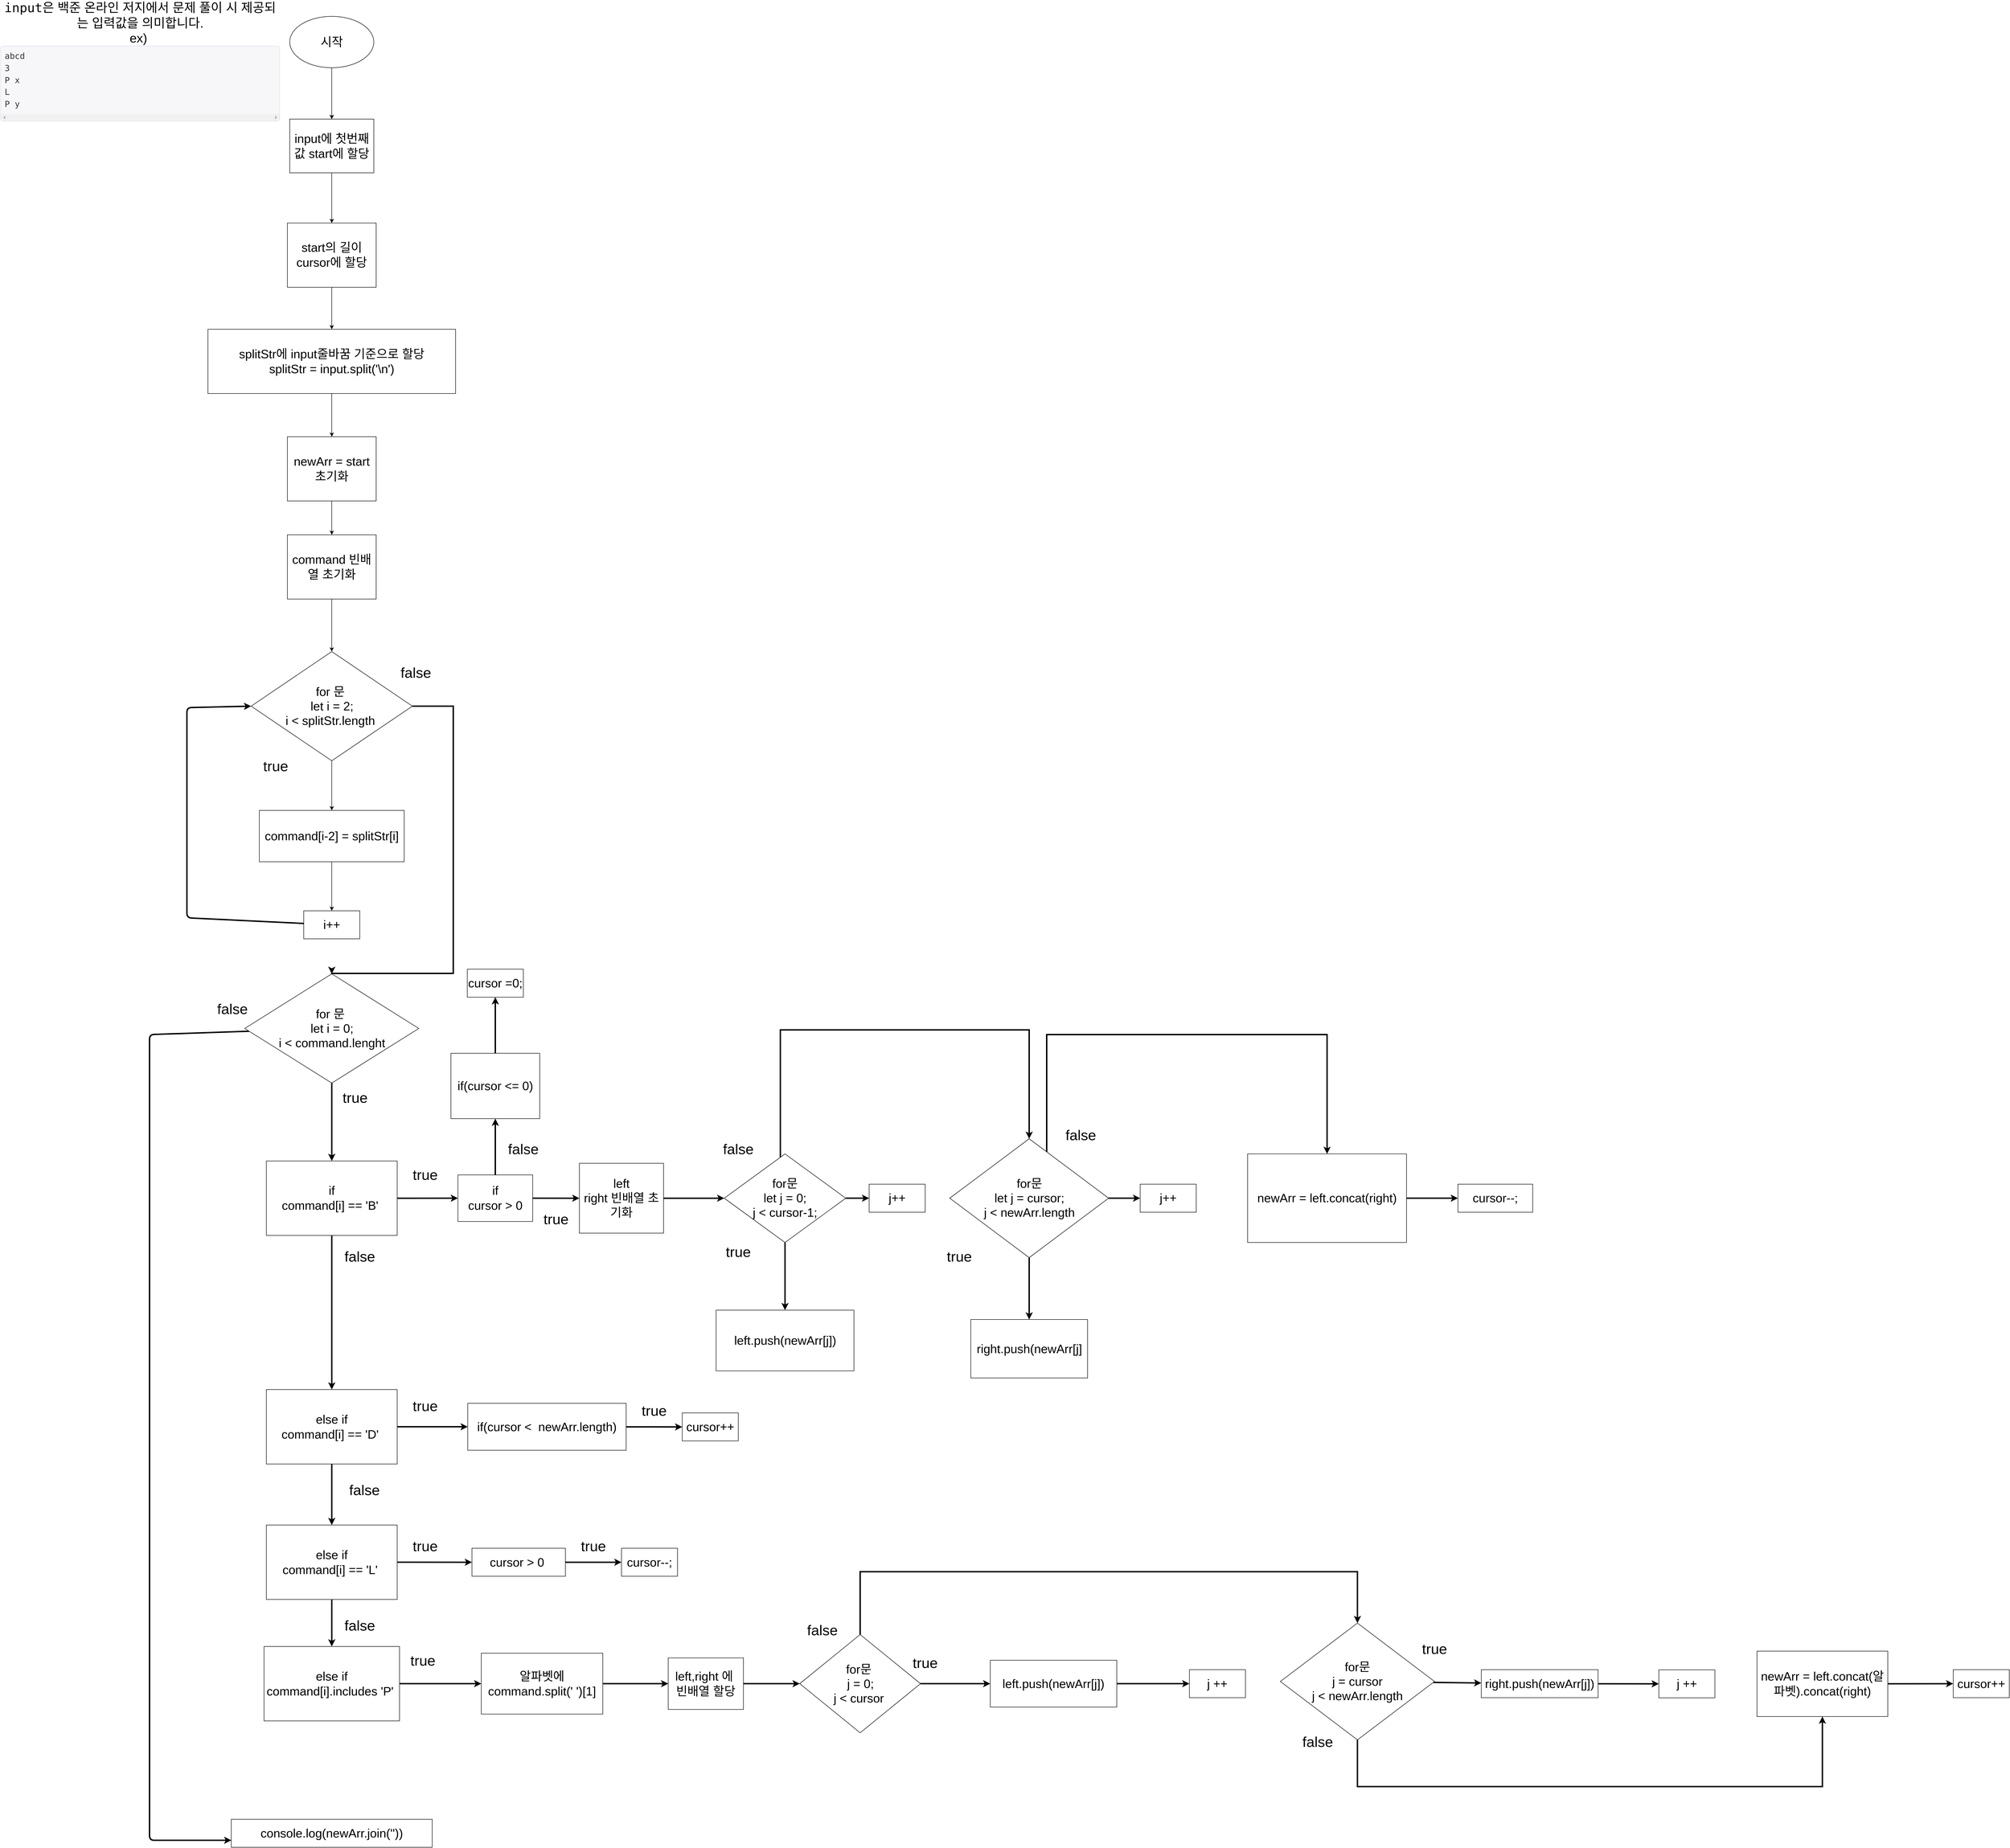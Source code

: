 <mxfile>
    <diagram id="gX0mblt6Y0v1ek5mQKAK" name="페이지-1">
        <mxGraphModel dx="4520" dy="3160" grid="1" gridSize="10" guides="1" tooltips="1" connect="1" arrows="1" fold="1" page="1" pageScale="1" pageWidth="3300" pageHeight="4681" background="#ffffff" math="0" shadow="0">
            <root>
                <mxCell id="0"/>
                <mxCell id="1" parent="0"/>
                <mxCell id="345" value="" style="edgeStyle=none;html=1;" edge="1" parent="1" source="347" target="349">
                    <mxGeometry relative="1" as="geometry"/>
                </mxCell>
                <mxCell id="346" style="edgeStyle=none;html=1;entryX=0.5;entryY=0;entryDx=0;entryDy=0;strokeColor=#000000;" edge="1" parent="1" source="347" target="349">
                    <mxGeometry relative="1" as="geometry"/>
                </mxCell>
                <mxCell id="347" value="시작" style="ellipse;whiteSpace=wrap;html=1;labelBorderColor=none;fontSize=26;fontColor=#000000;fillColor=#FFFFFF;strokeColor=#000000;" vertex="1" parent="1">
                    <mxGeometry x="840" y="140" width="180" height="110" as="geometry"/>
                </mxCell>
                <mxCell id="348" value="" style="edgeStyle=none;html=1;strokeColor=#000000;" edge="1" parent="1" source="349" target="351">
                    <mxGeometry relative="1" as="geometry"/>
                </mxCell>
                <mxCell id="349" value="input에 첫번째 값 start에 할당" style="whiteSpace=wrap;html=1;fontSize=26;fillColor=#FFFFFF;strokeColor=#000000;fontColor=#000000;labelBorderColor=none;" vertex="1" parent="1">
                    <mxGeometry x="840" y="360" width="180" height="115" as="geometry"/>
                </mxCell>
                <mxCell id="350" style="edgeStyle=none;html=1;entryX=0.5;entryY=0;entryDx=0;entryDy=0;strokeColor=#000000;" edge="1" parent="1" source="351" target="353">
                    <mxGeometry relative="1" as="geometry"/>
                </mxCell>
                <mxCell id="351" value="start의 길이 cursor에 할당" style="whiteSpace=wrap;html=1;fontSize=26;fillColor=#FFFFFF;strokeColor=#000000;fontColor=#000000;labelBorderColor=none;" vertex="1" parent="1">
                    <mxGeometry x="835" y="582.5" width="190" height="137.5" as="geometry"/>
                </mxCell>
                <mxCell id="352" style="edgeStyle=none;html=1;entryX=0.5;entryY=0;entryDx=0;entryDy=0;strokeColor=#000000;" edge="1" parent="1" source="353" target="355">
                    <mxGeometry relative="1" as="geometry"/>
                </mxCell>
                <mxCell id="353" value="splitStr에 input줄바꿈 기준으로 할당&lt;br&gt;splitStr = input.split('\n')" style="whiteSpace=wrap;html=1;fontSize=26;fillColor=#FFFFFF;strokeColor=#000000;fontColor=#000000;labelBorderColor=none;" vertex="1" parent="1">
                    <mxGeometry x="665" y="810" width="530" height="137.5" as="geometry"/>
                </mxCell>
                <mxCell id="354" style="edgeStyle=none;html=1;entryX=0.5;entryY=0;entryDx=0;entryDy=0;strokeColor=#000000;" edge="1" parent="1" source="355" target="357">
                    <mxGeometry relative="1" as="geometry"/>
                </mxCell>
                <mxCell id="355" value="newArr = start&lt;br&gt;초기화" style="whiteSpace=wrap;html=1;fontSize=26;fillColor=#FFFFFF;strokeColor=#000000;fontColor=#000000;labelBorderColor=none;" vertex="1" parent="1">
                    <mxGeometry x="835" y="1040" width="190" height="137.5" as="geometry"/>
                </mxCell>
                <mxCell id="356" value="" style="edgeStyle=none;html=1;strokeColor=#000000;" edge="1" parent="1" source="357" target="360">
                    <mxGeometry relative="1" as="geometry"/>
                </mxCell>
                <mxCell id="357" value="command 빈배열 초기화" style="whiteSpace=wrap;html=1;fontSize=26;fillColor=#FFFFFF;strokeColor=#000000;fontColor=#000000;labelBorderColor=none;" vertex="1" parent="1">
                    <mxGeometry x="835" y="1250" width="190" height="137.5" as="geometry"/>
                </mxCell>
                <mxCell id="358" value="" style="edgeStyle=none;html=1;strokeColor=#000000;" edge="1" parent="1" source="360" target="362">
                    <mxGeometry relative="1" as="geometry"/>
                </mxCell>
                <mxCell id="359" style="edgeStyle=orthogonalEdgeStyle;rounded=0;orthogonalLoop=1;jettySize=auto;html=1;entryX=0.5;entryY=0;entryDx=0;entryDy=0;strokeWidth=3;strokeColor=#000000;" edge="1" parent="1" source="360" target="369">
                    <mxGeometry relative="1" as="geometry">
                        <Array as="points">
                            <mxPoint x="1190" y="1616.875"/>
                            <mxPoint x="1190" y="2189"/>
                        </Array>
                    </mxGeometry>
                </mxCell>
                <mxCell id="360" value="for 문&amp;nbsp;&lt;br&gt;let i = 2;&lt;br&gt;i &amp;lt; splitStr.length&amp;nbsp;" style="rhombus;whiteSpace=wrap;html=1;fontSize=26;fillColor=#FFFFFF;strokeColor=#000000;fontColor=#000000;labelBorderColor=none;" vertex="1" parent="1">
                    <mxGeometry x="757.5" y="1500" width="345" height="233.75" as="geometry"/>
                </mxCell>
                <mxCell id="361" value="" style="edgeStyle=none;html=1;strokeColor=#000000;fontSize=31;fontColor=#000000;" edge="1" parent="1" source="362" target="366">
                    <mxGeometry relative="1" as="geometry"/>
                </mxCell>
                <mxCell id="362" value="command[i-2] = splitStr[i]" style="whiteSpace=wrap;html=1;fontSize=26;fillColor=#FFFFFF;strokeColor=#000000;fontColor=#000000;labelBorderColor=none;" vertex="1" parent="1">
                    <mxGeometry x="775" y="1840.01" width="310" height="109.99" as="geometry"/>
                </mxCell>
                <mxCell id="363" value="&lt;font style=&quot;font-size: 31px;&quot;&gt;false&lt;/font&gt;" style="text;html=1;strokeColor=none;fillColor=none;align=center;verticalAlign=middle;whiteSpace=wrap;rounded=0;fontSize=13;fontColor=#000000;" vertex="1" parent="1">
                    <mxGeometry x="1050" y="1500" width="120" height="90" as="geometry"/>
                </mxCell>
                <mxCell id="364" value="&lt;font style=&quot;font-size: 31px;&quot;&gt;true&lt;/font&gt;" style="text;html=1;strokeColor=none;fillColor=none;align=center;verticalAlign=middle;whiteSpace=wrap;rounded=0;fontSize=13;fontColor=#000000;" vertex="1" parent="1">
                    <mxGeometry x="750" y="1700" width="120" height="90" as="geometry"/>
                </mxCell>
                <mxCell id="365" style="edgeStyle=none;html=1;entryX=0;entryY=0.5;entryDx=0;entryDy=0;strokeColor=#000000;fontSize=31;fontColor=#000000;strokeWidth=3;" edge="1" parent="1" source="366" target="360">
                    <mxGeometry relative="1" as="geometry">
                        <Array as="points">
                            <mxPoint x="620" y="2070"/>
                            <mxPoint x="620" y="1620"/>
                        </Array>
                    </mxGeometry>
                </mxCell>
                <mxCell id="366" value="i++" style="whiteSpace=wrap;html=1;fontSize=26;fillColor=#FFFFFF;strokeColor=#000000;fontColor=#000000;labelBorderColor=none;" vertex="1" parent="1">
                    <mxGeometry x="870" y="2054.995" width="120" height="60" as="geometry"/>
                </mxCell>
                <mxCell id="367" value="" style="edgeStyle=none;html=1;strokeColor=#000000;strokeWidth=3;fontSize=31;fontColor=#000000;" edge="1" parent="1" source="369" target="372">
                    <mxGeometry relative="1" as="geometry"/>
                </mxCell>
                <mxCell id="368" style="edgeStyle=none;html=1;strokeColor=#000000;strokeWidth=3;entryX=0;entryY=0.75;entryDx=0;entryDy=0;" edge="1" parent="1" source="369" target="445">
                    <mxGeometry relative="1" as="geometry">
                        <mxPoint x="620" y="2740" as="targetPoint"/>
                        <Array as="points">
                            <mxPoint x="540" y="2320"/>
                            <mxPoint x="540" y="4045"/>
                        </Array>
                    </mxGeometry>
                </mxCell>
                <mxCell id="369" value="for 문&amp;nbsp;&lt;br&gt;let i = 0;&lt;br&gt;i &amp;lt; command.lenght" style="rhombus;whiteSpace=wrap;html=1;fontSize=26;fillColor=#FFFFFF;strokeColor=#000000;fontColor=#000000;labelBorderColor=none;" vertex="1" parent="1">
                    <mxGeometry x="743.75" y="2190" width="372.5" height="233.75" as="geometry"/>
                </mxCell>
                <mxCell id="370" style="edgeStyle=none;html=1;strokeColor=#000000;strokeWidth=3;fontSize=31;fontColor=#000000;" edge="1" parent="1" source="372" target="375">
                    <mxGeometry relative="1" as="geometry"/>
                </mxCell>
                <mxCell id="371" style="edgeStyle=none;html=1;entryX=0.5;entryY=0;entryDx=0;entryDy=0;strokeColor=#000000;strokeWidth=3;fontSize=31;fontColor=#000000;" edge="1" parent="1" source="372" target="403">
                    <mxGeometry relative="1" as="geometry"/>
                </mxCell>
                <mxCell id="372" value="if&lt;br&gt;command[i] == 'B'&amp;nbsp;" style="whiteSpace=wrap;html=1;fontSize=26;fillColor=#FFFFFF;strokeColor=#000000;fontColor=#000000;labelBorderColor=none;" vertex="1" parent="1">
                    <mxGeometry x="790" y="2590.63" width="280" height="159.37" as="geometry"/>
                </mxCell>
                <mxCell id="373" value="" style="edgeStyle=none;html=1;strokeColor=#000000;strokeWidth=3;fontSize=31;fontColor=#000000;" edge="1" parent="1" source="375" target="377">
                    <mxGeometry relative="1" as="geometry"/>
                </mxCell>
                <mxCell id="374" value="" style="edgeStyle=none;html=1;strokeColor=#000000;strokeWidth=3;fontSize=31;fontColor=#000000;" edge="1" parent="1" source="375" target="398">
                    <mxGeometry relative="1" as="geometry"/>
                </mxCell>
                <mxCell id="375" value="if&lt;br&gt;cursor &amp;gt; 0" style="whiteSpace=wrap;html=1;fontSize=26;fillColor=#FFFFFF;strokeColor=#000000;fontColor=#000000;labelBorderColor=none;" vertex="1" parent="1">
                    <mxGeometry x="1200" y="2620.47" width="160" height="99.68" as="geometry"/>
                </mxCell>
                <mxCell id="376" value="" style="edgeStyle=none;html=1;strokeColor=#000000;strokeWidth=3;fontSize=31;fontColor=#000000;" edge="1" parent="1" source="377" target="381">
                    <mxGeometry relative="1" as="geometry"/>
                </mxCell>
                <mxCell id="377" value="left&lt;br&gt;right 빈배열 초기화" style="whiteSpace=wrap;html=1;fontSize=26;fillColor=#FFFFFF;strokeColor=#000000;fontColor=#000000;labelBorderColor=none;" vertex="1" parent="1">
                    <mxGeometry x="1460" y="2595.55" width="180" height="149.53" as="geometry"/>
                </mxCell>
                <mxCell id="378" value="" style="edgeStyle=none;html=1;strokeColor=#000000;strokeWidth=3;fontSize=31;fontColor=#000000;" edge="1" parent="1" source="381" target="382">
                    <mxGeometry relative="1" as="geometry"/>
                </mxCell>
                <mxCell id="379" value="" style="edgeStyle=none;html=1;strokeColor=#000000;strokeWidth=3;fontSize=31;fontColor=#000000;" edge="1" parent="1" source="381" target="429">
                    <mxGeometry relative="1" as="geometry"/>
                </mxCell>
                <mxCell id="380" style="edgeStyle=orthogonalEdgeStyle;rounded=0;orthogonalLoop=1;jettySize=auto;html=1;entryX=0.5;entryY=0;entryDx=0;entryDy=0;strokeWidth=3;strokeColor=#000000;" edge="1" parent="1" source="381" target="388">
                    <mxGeometry relative="1" as="geometry">
                        <Array as="points">
                            <mxPoint x="1890" y="2310"/>
                            <mxPoint x="2422" y="2310"/>
                        </Array>
                    </mxGeometry>
                </mxCell>
                <mxCell id="381" value="for문&lt;br&gt;let j = 0;&lt;br&gt;j &amp;lt; cursor-1;" style="rhombus;whiteSpace=wrap;html=1;fontSize=26;fillColor=#FFFFFF;strokeColor=#000000;fontColor=#000000;labelBorderColor=none;" vertex="1" parent="1">
                    <mxGeometry x="1770" y="2575.47" width="260" height="189.69" as="geometry"/>
                </mxCell>
                <mxCell id="382" value="left.push(newArr[j])" style="whiteSpace=wrap;html=1;fontSize=26;fillColor=#FFFFFF;strokeColor=#000000;fontColor=#000000;labelBorderColor=none;" vertex="1" parent="1">
                    <mxGeometry x="1752.5" y="2910" width="295" height="130" as="geometry"/>
                </mxCell>
                <mxCell id="383" value="&lt;font style=&quot;font-size: 31px;&quot;&gt;true&lt;/font&gt;" style="text;html=1;strokeColor=none;fillColor=none;align=center;verticalAlign=middle;whiteSpace=wrap;rounded=0;fontSize=13;fontColor=#000000;" vertex="1" parent="1">
                    <mxGeometry x="1740" y="2740" width="120" height="90" as="geometry"/>
                </mxCell>
                <mxCell id="384" value="&lt;font style=&quot;font-size: 31px;&quot;&gt;false&lt;/font&gt;" style="text;html=1;strokeColor=none;fillColor=none;align=center;verticalAlign=middle;whiteSpace=wrap;rounded=0;fontSize=13;fontColor=#000000;" vertex="1" parent="1">
                    <mxGeometry x="1740" y="2520" width="120" height="90" as="geometry"/>
                </mxCell>
                <mxCell id="385" value="" style="edgeStyle=none;html=1;strokeColor=#000000;strokeWidth=3;fontSize=31;fontColor=#000000;" edge="1" parent="1" source="388" target="391">
                    <mxGeometry relative="1" as="geometry"/>
                </mxCell>
                <mxCell id="386" style="edgeStyle=none;html=1;entryX=0;entryY=0.5;entryDx=0;entryDy=0;strokeColor=#000000;strokeWidth=3;fontSize=31;fontColor=#000000;" edge="1" parent="1" source="388" target="430">
                    <mxGeometry relative="1" as="geometry"/>
                </mxCell>
                <mxCell id="387" style="edgeStyle=orthogonalEdgeStyle;rounded=0;orthogonalLoop=1;jettySize=auto;html=1;entryX=0.5;entryY=0;entryDx=0;entryDy=0;strokeWidth=3;strokeColor=#000000;" edge="1" parent="1" source="388" target="394">
                    <mxGeometry relative="1" as="geometry">
                        <Array as="points">
                            <mxPoint x="2460" y="2320"/>
                            <mxPoint x="3060" y="2320"/>
                        </Array>
                    </mxGeometry>
                </mxCell>
                <mxCell id="388" value="for문&lt;br&gt;let j = cursor;&lt;br&gt;j &amp;lt; newArr.length" style="rhombus;whiteSpace=wrap;html=1;fontSize=26;fillColor=#FFFFFF;strokeColor=#000000;fontColor=#000000;labelBorderColor=none;" vertex="1" parent="1">
                    <mxGeometry x="2252.5" y="2543.04" width="340" height="254.53" as="geometry"/>
                </mxCell>
                <mxCell id="389" value="&lt;font style=&quot;font-size: 31px;&quot;&gt;true&lt;/font&gt;" style="text;html=1;strokeColor=none;fillColor=none;align=center;verticalAlign=middle;whiteSpace=wrap;rounded=0;fontSize=13;fontColor=#000000;" vertex="1" parent="1">
                    <mxGeometry x="2212.5" y="2749.99" width="120" height="90" as="geometry"/>
                </mxCell>
                <mxCell id="390" value="&lt;font style=&quot;font-size: 31px;&quot;&gt;false&lt;/font&gt;" style="text;html=1;strokeColor=none;fillColor=none;align=center;verticalAlign=middle;whiteSpace=wrap;rounded=0;fontSize=13;fontColor=#000000;" vertex="1" parent="1">
                    <mxGeometry x="2472.5" y="2490" width="120" height="90" as="geometry"/>
                </mxCell>
                <mxCell id="391" value="right.push(newArr[j]" style="whiteSpace=wrap;html=1;fontSize=26;fillColor=#FFFFFF;strokeColor=#000000;fontColor=#000000;labelBorderColor=none;" vertex="1" parent="1">
                    <mxGeometry x="2297.5" y="2929.99" width="250" height="125.16" as="geometry"/>
                </mxCell>
                <mxCell id="392" value="&lt;font style=&quot;font-size: 31px;&quot;&gt;true&lt;/font&gt;" style="text;html=1;strokeColor=none;fillColor=none;align=center;verticalAlign=middle;whiteSpace=wrap;rounded=0;fontSize=13;fontColor=#000000;" vertex="1" parent="1">
                    <mxGeometry x="1070" y="2575.47" width="120" height="90" as="geometry"/>
                </mxCell>
                <mxCell id="393" value="" style="edgeStyle=none;html=1;strokeColor=#000000;strokeWidth=3;fontSize=31;fontColor=#000000;" edge="1" parent="1" source="394" target="395">
                    <mxGeometry relative="1" as="geometry"/>
                </mxCell>
                <mxCell id="394" value="newArr = left.concat(right)" style="whiteSpace=wrap;html=1;fontSize=26;fillColor=#FFFFFF;strokeColor=#000000;fontColor=#000000;labelBorderColor=none;" vertex="1" parent="1">
                    <mxGeometry x="2890" y="2575.45" width="340" height="189.69" as="geometry"/>
                </mxCell>
                <mxCell id="395" value="cursor--;" style="whiteSpace=wrap;html=1;fontSize=26;fillColor=#FFFFFF;strokeColor=#000000;fontColor=#000000;labelBorderColor=none;" vertex="1" parent="1">
                    <mxGeometry x="3340" y="2640.3" width="160" height="60" as="geometry"/>
                </mxCell>
                <mxCell id="396" value="&lt;font style=&quot;font-size: 31px;&quot;&gt;true&lt;/font&gt;" style="text;html=1;strokeColor=none;fillColor=none;align=center;verticalAlign=middle;whiteSpace=wrap;rounded=0;fontSize=13;fontColor=#000000;" vertex="1" parent="1">
                    <mxGeometry x="1350" y="2670" width="120" height="90" as="geometry"/>
                </mxCell>
                <mxCell id="397" value="" style="edgeStyle=none;html=1;strokeColor=#000000;strokeWidth=3;fontSize=31;fontColor=#000000;" edge="1" parent="1" source="398" target="400">
                    <mxGeometry relative="1" as="geometry"/>
                </mxCell>
                <mxCell id="398" value="if(cursor &amp;lt;= 0)" style="whiteSpace=wrap;html=1;fontSize=26;fillColor=#FFFFFF;strokeColor=#000000;fontColor=#000000;labelBorderColor=none;" vertex="1" parent="1">
                    <mxGeometry x="1185" y="2360" width="190" height="140" as="geometry"/>
                </mxCell>
                <mxCell id="399" value="&lt;font style=&quot;font-size: 31px;&quot;&gt;false&lt;/font&gt;" style="text;html=1;strokeColor=none;fillColor=none;align=center;verticalAlign=middle;whiteSpace=wrap;rounded=0;fontSize=13;fontColor=#000000;" vertex="1" parent="1">
                    <mxGeometry x="1280" y="2520" width="120" height="90" as="geometry"/>
                </mxCell>
                <mxCell id="400" value="cursor =0;" style="whiteSpace=wrap;html=1;fontSize=26;fillColor=#FFFFFF;strokeColor=#000000;fontColor=#000000;labelBorderColor=none;" vertex="1" parent="1">
                    <mxGeometry x="1220" y="2180" width="120" height="60" as="geometry"/>
                </mxCell>
                <mxCell id="401" style="edgeStyle=none;html=1;strokeColor=#000000;strokeWidth=3;fontSize=31;fontColor=#000000;" edge="1" parent="1" source="403" target="405">
                    <mxGeometry relative="1" as="geometry"/>
                </mxCell>
                <mxCell id="402" style="edgeStyle=none;html=1;entryX=0.5;entryY=0;entryDx=0;entryDy=0;strokeColor=#000000;strokeWidth=3;fontSize=31;fontColor=#000000;" edge="1" parent="1" source="403" target="413">
                    <mxGeometry relative="1" as="geometry"/>
                </mxCell>
                <mxCell id="403" value="else if&lt;br&gt;command[i] == 'D'&amp;nbsp;" style="whiteSpace=wrap;html=1;fontSize=26;fillColor=#FFFFFF;strokeColor=#000000;fontColor=#000000;labelBorderColor=none;" vertex="1" parent="1">
                    <mxGeometry x="790" y="3080" width="280" height="159.37" as="geometry"/>
                </mxCell>
                <mxCell id="404" style="edgeStyle=none;html=1;entryX=0;entryY=0.5;entryDx=0;entryDy=0;strokeColor=#000000;strokeWidth=3;fontSize=31;fontColor=#000000;" edge="1" parent="1" source="405" target="406">
                    <mxGeometry relative="1" as="geometry"/>
                </mxCell>
                <mxCell id="405" value="if(cursor &amp;lt;&amp;nbsp; newArr.length)" style="whiteSpace=wrap;html=1;fontSize=26;fillColor=#FFFFFF;strokeColor=#000000;fontColor=#000000;labelBorderColor=none;" vertex="1" parent="1">
                    <mxGeometry x="1221" y="3109.45" width="339" height="100.47" as="geometry"/>
                </mxCell>
                <mxCell id="406" value="cursor++" style="whiteSpace=wrap;html=1;fontSize=26;fillColor=#FFFFFF;strokeColor=#000000;fontColor=#000000;labelBorderColor=none;" vertex="1" parent="1">
                    <mxGeometry x="1680" y="3130" width="120" height="60" as="geometry"/>
                </mxCell>
                <mxCell id="407" value="&lt;font style=&quot;font-size: 31px;&quot;&gt;true&lt;/font&gt;" style="text;html=1;strokeColor=none;fillColor=none;align=center;verticalAlign=middle;whiteSpace=wrap;rounded=0;fontSize=13;fontColor=#000000;" vertex="1" parent="1">
                    <mxGeometry x="1560" y="3080" width="120" height="90" as="geometry"/>
                </mxCell>
                <mxCell id="408" value="&lt;font style=&quot;font-size: 31px;&quot;&gt;true&lt;/font&gt;" style="text;html=1;strokeColor=none;fillColor=none;align=center;verticalAlign=middle;whiteSpace=wrap;rounded=0;fontSize=13;fontColor=#000000;" vertex="1" parent="1">
                    <mxGeometry x="1070" y="3070" width="120" height="90" as="geometry"/>
                </mxCell>
                <mxCell id="409" value="&lt;font style=&quot;font-size: 31px;&quot;&gt;false&lt;/font&gt;" style="text;html=1;strokeColor=none;fillColor=none;align=center;verticalAlign=middle;whiteSpace=wrap;rounded=0;fontSize=13;fontColor=#000000;" vertex="1" parent="1">
                    <mxGeometry x="930" y="2750" width="120" height="90" as="geometry"/>
                </mxCell>
                <mxCell id="410" value="&lt;font style=&quot;font-size: 31px;&quot;&gt;false&lt;/font&gt;" style="text;html=1;strokeColor=none;fillColor=none;align=center;verticalAlign=middle;whiteSpace=wrap;rounded=0;fontSize=13;fontColor=#000000;" vertex="1" parent="1">
                    <mxGeometry x="940" y="3250" width="120" height="90" as="geometry"/>
                </mxCell>
                <mxCell id="411" value="" style="edgeStyle=none;html=1;strokeColor=#000000;strokeWidth=3;fontSize=31;fontColor=#000000;" edge="1" parent="1" source="413" target="415">
                    <mxGeometry relative="1" as="geometry"/>
                </mxCell>
                <mxCell id="412" style="edgeStyle=none;html=1;entryX=0.5;entryY=0;entryDx=0;entryDy=0;strokeColor=#000000;strokeWidth=3;fontSize=31;fontColor=#000000;" edge="1" parent="1" source="413" target="420">
                    <mxGeometry relative="1" as="geometry"/>
                </mxCell>
                <mxCell id="413" value="else if&lt;br&gt;command[i] == 'L'&amp;nbsp;" style="whiteSpace=wrap;html=1;fontSize=26;fillColor=#FFFFFF;strokeColor=#000000;fontColor=#000000;labelBorderColor=none;" vertex="1" parent="1">
                    <mxGeometry x="790" y="3370" width="280" height="159.37" as="geometry"/>
                </mxCell>
                <mxCell id="414" value="" style="edgeStyle=none;html=1;strokeColor=#000000;strokeWidth=3;fontSize=31;fontColor=#000000;" edge="1" parent="1" source="415" target="416">
                    <mxGeometry relative="1" as="geometry"/>
                </mxCell>
                <mxCell id="415" value="cursor &amp;gt; 0&amp;nbsp;" style="whiteSpace=wrap;html=1;fontSize=26;fillColor=#FFFFFF;strokeColor=#000000;fontColor=#000000;labelBorderColor=none;" vertex="1" parent="1">
                    <mxGeometry x="1230" y="3419.69" width="200" height="60" as="geometry"/>
                </mxCell>
                <mxCell id="416" value="cursor--;" style="whiteSpace=wrap;html=1;fontSize=26;fillColor=#FFFFFF;strokeColor=#000000;fontColor=#000000;labelBorderColor=none;" vertex="1" parent="1">
                    <mxGeometry x="1550" y="3419.69" width="120" height="60" as="geometry"/>
                </mxCell>
                <mxCell id="417" value="&lt;font style=&quot;font-size: 31px;&quot;&gt;true&lt;/font&gt;" style="text;html=1;strokeColor=none;fillColor=none;align=center;verticalAlign=middle;whiteSpace=wrap;rounded=0;fontSize=13;fontColor=#000000;" vertex="1" parent="1">
                    <mxGeometry x="1070" y="3370" width="120" height="90" as="geometry"/>
                </mxCell>
                <mxCell id="418" value="&lt;font style=&quot;font-size: 31px;&quot;&gt;true&lt;/font&gt;" style="text;html=1;strokeColor=none;fillColor=none;align=center;verticalAlign=middle;whiteSpace=wrap;rounded=0;fontSize=13;fontColor=#000000;" vertex="1" parent="1">
                    <mxGeometry x="1430" y="3370" width="120" height="90" as="geometry"/>
                </mxCell>
                <mxCell id="419" value="" style="edgeStyle=none;html=1;strokeColor=#000000;strokeWidth=3;fontSize=31;fontColor=#000000;" edge="1" parent="1" source="420" target="423">
                    <mxGeometry relative="1" as="geometry"/>
                </mxCell>
                <mxCell id="420" value="else if&lt;br&gt;command[i].includes 'P'&amp;nbsp;" style="whiteSpace=wrap;html=1;fontSize=26;fillColor=#FFFFFF;strokeColor=#000000;fontColor=#000000;labelBorderColor=none;" vertex="1" parent="1">
                    <mxGeometry x="785" y="3630" width="290" height="159.37" as="geometry"/>
                </mxCell>
                <mxCell id="421" value="" style="edgeStyle=none;html=1;" edge="1" parent="1" source="423" target="425">
                    <mxGeometry relative="1" as="geometry"/>
                </mxCell>
                <mxCell id="422" style="edgeStyle=none;html=1;entryX=0;entryY=0.5;entryDx=0;entryDy=0;strokeColor=#000000;strokeWidth=3;fontSize=31;fontColor=#000000;" edge="1" parent="1" source="423" target="425">
                    <mxGeometry relative="1" as="geometry"/>
                </mxCell>
                <mxCell id="423" value="알파벳에command.split(' ')[1]" style="whiteSpace=wrap;html=1;fontSize=26;fillColor=#FFFFFF;strokeColor=#000000;fontColor=#000000;labelBorderColor=none;" vertex="1" parent="1">
                    <mxGeometry x="1250" y="3644.53" width="260" height="130.31" as="geometry"/>
                </mxCell>
                <mxCell id="424" value="" style="edgeStyle=none;html=1;strokeColor=#000000;strokeWidth=3;fontSize=31;fontColor=#000000;" edge="1" parent="1" source="425" target="428">
                    <mxGeometry relative="1" as="geometry"/>
                </mxCell>
                <mxCell id="425" value="left,right 에&amp;nbsp;&lt;br&gt;빈배열 할당" style="whiteSpace=wrap;html=1;fontSize=26;fillColor=#FFFFFF;strokeColor=#000000;fontColor=#000000;labelBorderColor=none;" vertex="1" parent="1">
                    <mxGeometry x="1650" y="3654.53" width="161" height="110.31" as="geometry"/>
                </mxCell>
                <mxCell id="426" value="" style="edgeStyle=none;html=1;strokeColor=#000000;strokeWidth=3;fontSize=31;fontColor=#000000;" edge="1" parent="1" source="428" target="432">
                    <mxGeometry relative="1" as="geometry"/>
                </mxCell>
                <mxCell id="427" style="edgeStyle=orthogonalEdgeStyle;rounded=0;orthogonalLoop=1;jettySize=auto;html=1;entryX=0.5;entryY=0;entryDx=0;entryDy=0;strokeWidth=3;strokeColor=#000000;" edge="1" parent="1" source="428" target="436">
                    <mxGeometry relative="1" as="geometry">
                        <Array as="points">
                            <mxPoint x="2061" y="3470"/>
                            <mxPoint x="3125" y="3470"/>
                        </Array>
                    </mxGeometry>
                </mxCell>
                <mxCell id="428" value="for문&amp;nbsp;&lt;br&gt;j = 0;&lt;br&gt;j &amp;lt; cursor&amp;nbsp;" style="rhombus;whiteSpace=wrap;html=1;fontSize=26;fillColor=#FFFFFF;strokeColor=#000000;fontColor=#000000;labelBorderColor=none;" vertex="1" parent="1">
                    <mxGeometry x="1931.5" y="3604.53" width="258.5" height="210.31" as="geometry"/>
                </mxCell>
                <mxCell id="429" value="j++" style="whiteSpace=wrap;html=1;fontSize=26;fillColor=#FFFFFF;strokeColor=#000000;fontColor=#000000;labelBorderColor=none;" vertex="1" parent="1">
                    <mxGeometry x="2080" y="2640.295" width="120" height="60" as="geometry"/>
                </mxCell>
                <mxCell id="430" value="j++" style="whiteSpace=wrap;html=1;fontSize=26;fillColor=#FFFFFF;strokeColor=#000000;fontColor=#000000;labelBorderColor=none;" vertex="1" parent="1">
                    <mxGeometry x="2660" y="2640.29" width="120" height="60" as="geometry"/>
                </mxCell>
                <mxCell id="431" value="" style="edgeStyle=none;html=1;strokeColor=#000000;strokeWidth=3;fontSize=31;fontColor=#000000;" edge="1" parent="1" source="432" target="433">
                    <mxGeometry relative="1" as="geometry"/>
                </mxCell>
                <mxCell id="432" value="left.push(newArr[j])" style="whiteSpace=wrap;html=1;fontSize=26;fillColor=#FFFFFF;strokeColor=#000000;fontColor=#000000;labelBorderColor=none;" vertex="1" parent="1">
                    <mxGeometry x="2339.25" y="3659.53" width="270.75" height="100.31" as="geometry"/>
                </mxCell>
                <mxCell id="433" value="j ++" style="whiteSpace=wrap;html=1;fontSize=26;fillColor=#FFFFFF;strokeColor=#000000;fontColor=#000000;labelBorderColor=none;" vertex="1" parent="1">
                    <mxGeometry x="2765.375" y="3679.685" width="120" height="60" as="geometry"/>
                </mxCell>
                <mxCell id="434" value="" style="edgeStyle=none;html=1;strokeColor=#000000;strokeWidth=3;fontSize=31;fontColor=#000000;" edge="1" parent="1" source="436" target="438">
                    <mxGeometry relative="1" as="geometry"/>
                </mxCell>
                <mxCell id="435" style="edgeStyle=orthogonalEdgeStyle;rounded=0;orthogonalLoop=1;jettySize=auto;html=1;entryX=0.5;entryY=1;entryDx=0;entryDy=0;strokeWidth=3;strokeColor=#000000;" edge="1" parent="1" source="436" target="441">
                    <mxGeometry relative="1" as="geometry">
                        <Array as="points">
                            <mxPoint x="3125" y="3930"/>
                            <mxPoint x="4120" y="3930"/>
                        </Array>
                    </mxGeometry>
                </mxCell>
                <mxCell id="436" value="for문&lt;br&gt;j = cursor&lt;br&gt;j &amp;lt; newArr.length" style="rhombus;whiteSpace=wrap;html=1;fontSize=26;fillColor=#FFFFFF;strokeColor=#000000;fontColor=#000000;labelBorderColor=none;" vertex="1" parent="1">
                    <mxGeometry x="2960" y="3580" width="330" height="250" as="geometry"/>
                </mxCell>
                <mxCell id="437" style="edgeStyle=none;html=1;entryX=0;entryY=0.5;entryDx=0;entryDy=0;strokeColor=#000000;strokeWidth=3;fontSize=31;fontColor=#000000;" edge="1" parent="1" source="438" target="439">
                    <mxGeometry relative="1" as="geometry"/>
                </mxCell>
                <mxCell id="438" value="right.push(newArr[j])" style="whiteSpace=wrap;html=1;fontSize=26;fillColor=#FFFFFF;strokeColor=#000000;fontColor=#000000;labelBorderColor=none;" vertex="1" parent="1">
                    <mxGeometry x="3390" y="3679.69" width="250" height="60" as="geometry"/>
                </mxCell>
                <mxCell id="439" value="j ++" style="whiteSpace=wrap;html=1;fontSize=26;fillColor=#FFFFFF;strokeColor=#000000;fontColor=#000000;labelBorderColor=none;" vertex="1" parent="1">
                    <mxGeometry x="3770" y="3680" width="120" height="60" as="geometry"/>
                </mxCell>
                <mxCell id="440" style="edgeStyle=none;html=1;entryX=0;entryY=0.5;entryDx=0;entryDy=0;strokeColor=#000000;strokeWidth=3;fontSize=31;fontColor=#000000;" edge="1" parent="1" source="441" target="442">
                    <mxGeometry relative="1" as="geometry"/>
                </mxCell>
                <mxCell id="441" value="newArr = left.concat(알파벳).concat(right)" style="whiteSpace=wrap;html=1;fontSize=26;fillColor=#FFFFFF;strokeColor=#000000;fontColor=#000000;labelBorderColor=none;" vertex="1" parent="1">
                    <mxGeometry x="3980" y="3640" width="280" height="140" as="geometry"/>
                </mxCell>
                <mxCell id="442" value="cursor++" style="whiteSpace=wrap;html=1;fontSize=26;fillColor=#FFFFFF;strokeColor=#000000;fontColor=#000000;labelBorderColor=none;" vertex="1" parent="1">
                    <mxGeometry x="4400" y="3679.69" width="120" height="60" as="geometry"/>
                </mxCell>
                <mxCell id="443" value="&lt;font style=&quot;font-size: 31px;&quot;&gt;true&lt;/font&gt;" style="text;html=1;strokeColor=none;fillColor=none;align=center;verticalAlign=middle;whiteSpace=wrap;rounded=0;fontSize=13;fontColor=#000000;" vertex="1" parent="1">
                    <mxGeometry x="1065" y="3614.53" width="120" height="90" as="geometry"/>
                </mxCell>
                <mxCell id="444" value="&lt;font style=&quot;font-size: 31px;&quot;&gt;false&lt;/font&gt;" style="text;html=1;strokeColor=none;fillColor=none;align=center;verticalAlign=middle;whiteSpace=wrap;rounded=0;fontSize=13;fontColor=#000000;" vertex="1" parent="1">
                    <mxGeometry x="930" y="3540" width="120" height="90" as="geometry"/>
                </mxCell>
                <mxCell id="445" value="console.log(newArr.join(''))" style="whiteSpace=wrap;html=1;fontSize=26;fillColor=#FFFFFF;strokeColor=#000000;fontColor=#000000;labelBorderColor=none;" vertex="1" parent="1">
                    <mxGeometry x="715" y="4000" width="430" height="60" as="geometry"/>
                </mxCell>
                <mxCell id="446" value="&lt;font style=&quot;font-size: 31px;&quot;&gt;true&lt;/font&gt;" style="text;html=1;strokeColor=none;fillColor=none;align=center;verticalAlign=middle;whiteSpace=wrap;rounded=0;fontSize=13;fontColor=#000000;" vertex="1" parent="1">
                    <mxGeometry x="920" y="2410" width="120" height="90" as="geometry"/>
                </mxCell>
                <mxCell id="447" value="&lt;font style=&quot;font-size: 31px;&quot;&gt;false&lt;/font&gt;" style="text;html=1;strokeColor=none;fillColor=none;align=center;verticalAlign=middle;whiteSpace=wrap;rounded=0;fontSize=13;fontColor=#000000;" vertex="1" parent="1">
                    <mxGeometry x="660" y="2220" width="115" height="90" as="geometry"/>
                </mxCell>
                <mxCell id="448" value="&lt;font style=&quot;font-size: 31px;&quot;&gt;true&lt;/font&gt;" style="text;html=1;strokeColor=none;fillColor=none;align=center;verticalAlign=middle;whiteSpace=wrap;rounded=0;fontSize=13;fontColor=#000000;" vertex="1" parent="1">
                    <mxGeometry x="2140" y="3620" width="120" height="90" as="geometry"/>
                </mxCell>
                <mxCell id="449" value="&lt;font style=&quot;font-size: 31px;&quot;&gt;false&lt;/font&gt;" style="text;html=1;strokeColor=none;fillColor=none;align=center;verticalAlign=middle;whiteSpace=wrap;rounded=0;fontSize=13;fontColor=#000000;" vertex="1" parent="1">
                    <mxGeometry x="1920" y="3550" width="120" height="90" as="geometry"/>
                </mxCell>
                <mxCell id="450" value="&lt;font style=&quot;font-size: 31px;&quot;&gt;true&lt;/font&gt;" style="text;html=1;strokeColor=none;fillColor=none;align=center;verticalAlign=middle;whiteSpace=wrap;rounded=0;fontSize=13;fontColor=#000000;" vertex="1" parent="1">
                    <mxGeometry x="3230" y="3589.69" width="120" height="90" as="geometry"/>
                </mxCell>
                <mxCell id="451" value="&lt;font style=&quot;font-size: 31px;&quot;&gt;false&lt;/font&gt;" style="text;html=1;strokeColor=none;fillColor=none;align=center;verticalAlign=middle;whiteSpace=wrap;rounded=0;fontSize=13;fontColor=#000000;" vertex="1" parent="1">
                    <mxGeometry x="2980" y="3789.37" width="120" height="90" as="geometry"/>
                </mxCell>
                <mxCell id="452" value="&lt;font style=&quot;font-size: 27px;&quot;&gt;&lt;code&gt;input&lt;/code&gt;은 백준 온라인 저지에서 문제 풀이 시 제공되는 입력값을 의미합니다.&lt;/font&gt;&lt;div&gt;&lt;span style=&quot;font-size: 27px;&quot;&gt;ex)&amp;nbsp;&lt;/span&gt;&lt;/div&gt;&lt;div&gt;&lt;pre style=&quot;box-sizing: border-box; border-radius: 5px; overflow: scroll auto; font-family: Menlo, Monaco, &amp;quot;Source Code Pro&amp;quot;, consolas, monospace; font-size: 18px; padding: 8px; margin-top: 0px; margin-bottom: 10px; line-height: 1.429; color: rgb(51, 51, 51); word-break: normal; overflow-wrap: normal; background-color: rgb(247, 247, 249); border: 1px solid rgb(225, 225, 232); text-align: start;&quot; id=&quot;sample-input-1&quot; class=&quot;sampledata&quot;&gt;abcd&lt;br/&gt;3&lt;br/&gt;P x&lt;br/&gt;L&lt;br/&gt;P y&lt;/pre&gt;&lt;/div&gt;" style="text;html=1;align=center;verticalAlign=middle;whiteSpace=wrap;rounded=0;" vertex="1" parent="1">
                    <mxGeometry x="220" y="150" width="600" height="180" as="geometry"/>
                </mxCell>
            </root>
        </mxGraphModel>
    </diagram>
</mxfile>